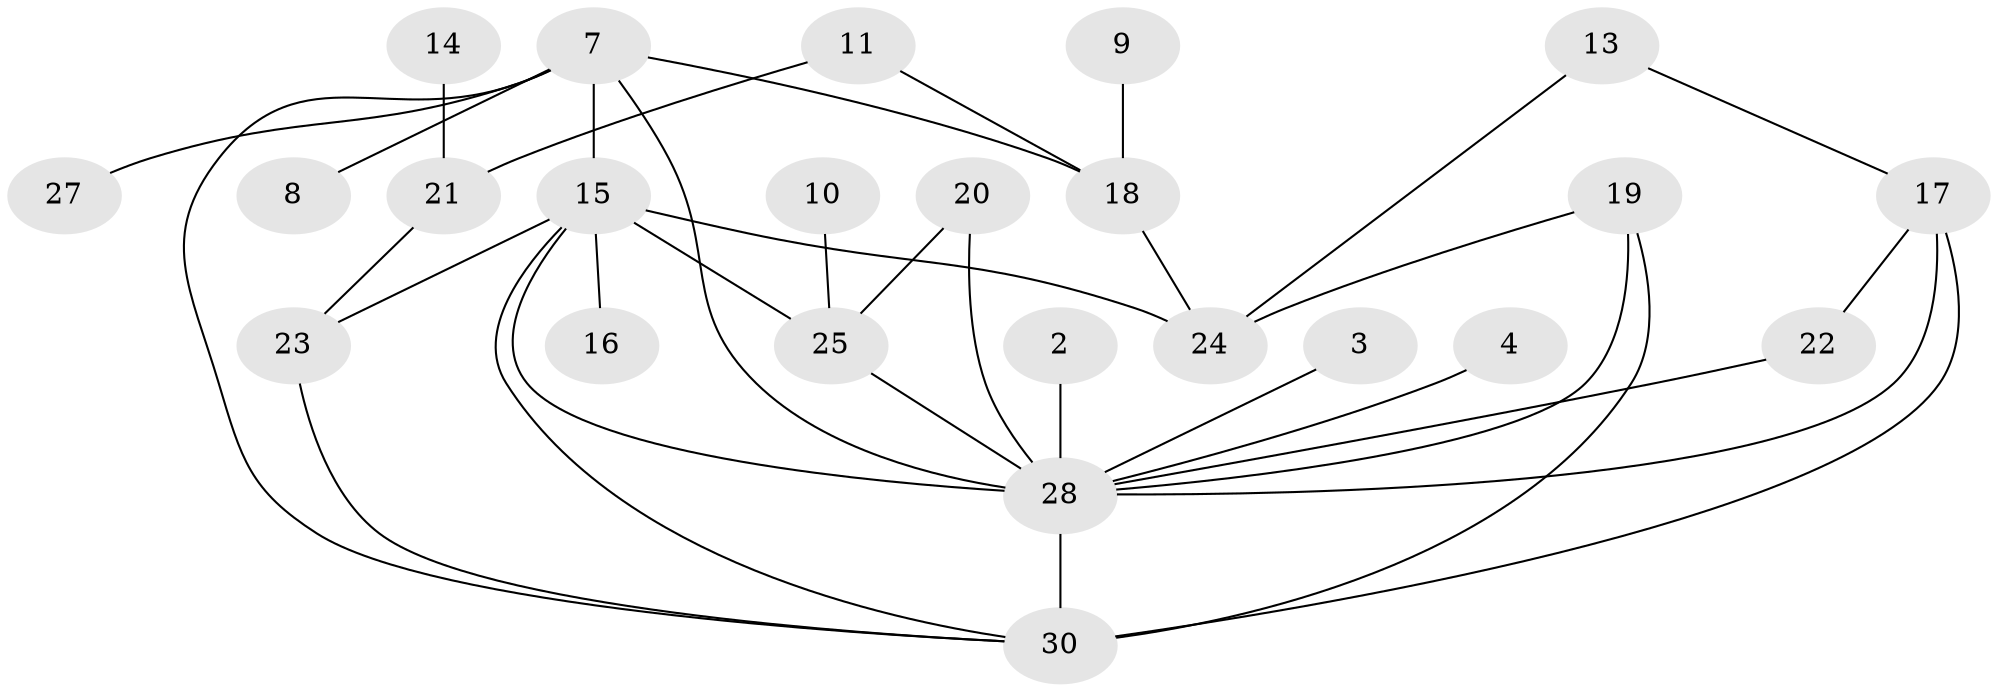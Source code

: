 // original degree distribution, {2: 0.3050847457627119, 0: 0.1016949152542373, 4: 0.1694915254237288, 1: 0.1864406779661017, 5: 0.05084745762711865, 7: 0.01694915254237288, 3: 0.15254237288135594, 6: 0.01694915254237288}
// Generated by graph-tools (version 1.1) at 2025/49/03/09/25 03:49:13]
// undirected, 24 vertices, 36 edges
graph export_dot {
graph [start="1"]
  node [color=gray90,style=filled];
  2;
  3;
  4;
  7;
  8;
  9;
  10;
  11;
  13;
  14;
  15;
  16;
  17;
  18;
  19;
  20;
  21;
  22;
  23;
  24;
  25;
  27;
  28;
  30;
  2 -- 28 [weight=1.0];
  3 -- 28 [weight=1.0];
  4 -- 28 [weight=1.0];
  7 -- 8 [weight=1.0];
  7 -- 15 [weight=1.0];
  7 -- 18 [weight=2.0];
  7 -- 27 [weight=1.0];
  7 -- 28 [weight=1.0];
  7 -- 30 [weight=1.0];
  9 -- 18 [weight=1.0];
  10 -- 25 [weight=1.0];
  11 -- 18 [weight=1.0];
  11 -- 21 [weight=1.0];
  13 -- 17 [weight=1.0];
  13 -- 24 [weight=1.0];
  14 -- 21 [weight=1.0];
  15 -- 16 [weight=1.0];
  15 -- 23 [weight=1.0];
  15 -- 24 [weight=1.0];
  15 -- 25 [weight=1.0];
  15 -- 28 [weight=2.0];
  15 -- 30 [weight=1.0];
  17 -- 22 [weight=1.0];
  17 -- 28 [weight=2.0];
  17 -- 30 [weight=1.0];
  18 -- 24 [weight=1.0];
  19 -- 24 [weight=1.0];
  19 -- 28 [weight=1.0];
  19 -- 30 [weight=1.0];
  20 -- 25 [weight=2.0];
  20 -- 28 [weight=1.0];
  21 -- 23 [weight=1.0];
  22 -- 28 [weight=1.0];
  23 -- 30 [weight=1.0];
  25 -- 28 [weight=1.0];
  28 -- 30 [weight=2.0];
}
